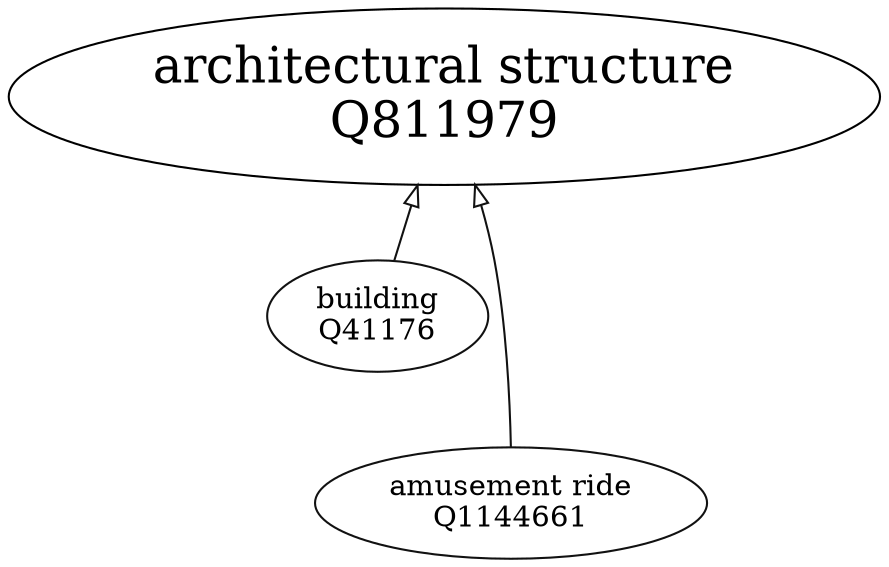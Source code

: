 strict digraph {
	graph [nodesep=0.1,
		rankdir=BT,
		ranksep=0.5
	];
	"architectural structure
Q811979"	[fontsize=24];
	"building
Q41176"	[color="#111111"];
	"building
Q41176" -> "architectural structure
Q811979"	[arrowhead=o,
		color="#111111",
		minlen=1];
	"amusement ride
Q1144661"	[color="#111111"];
	"amusement ride
Q1144661" -> "architectural structure
Q811979"	[arrowhead=o,
		color="#111111",
		minlen=2];
}
